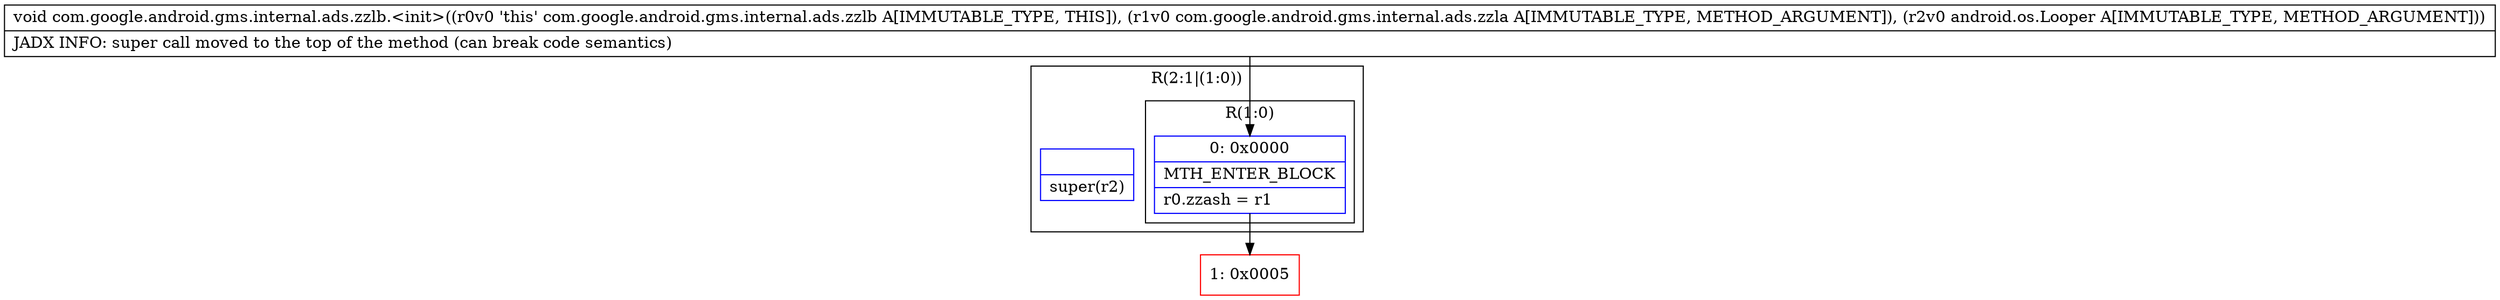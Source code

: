 digraph "CFG forcom.google.android.gms.internal.ads.zzlb.\<init\>(Lcom\/google\/android\/gms\/internal\/ads\/zzla;Landroid\/os\/Looper;)V" {
subgraph cluster_Region_297719213 {
label = "R(2:1|(1:0))";
node [shape=record,color=blue];
Node_InsnContainer_730247112 [shape=record,label="{|super(r2)\l}"];
subgraph cluster_Region_1497726229 {
label = "R(1:0)";
node [shape=record,color=blue];
Node_0 [shape=record,label="{0\:\ 0x0000|MTH_ENTER_BLOCK\l|r0.zzash = r1\l}"];
}
}
Node_1 [shape=record,color=red,label="{1\:\ 0x0005}"];
MethodNode[shape=record,label="{void com.google.android.gms.internal.ads.zzlb.\<init\>((r0v0 'this' com.google.android.gms.internal.ads.zzlb A[IMMUTABLE_TYPE, THIS]), (r1v0 com.google.android.gms.internal.ads.zzla A[IMMUTABLE_TYPE, METHOD_ARGUMENT]), (r2v0 android.os.Looper A[IMMUTABLE_TYPE, METHOD_ARGUMENT]))  | JADX INFO: super call moved to the top of the method (can break code semantics)\l}"];
MethodNode -> Node_0;
Node_0 -> Node_1;
}

